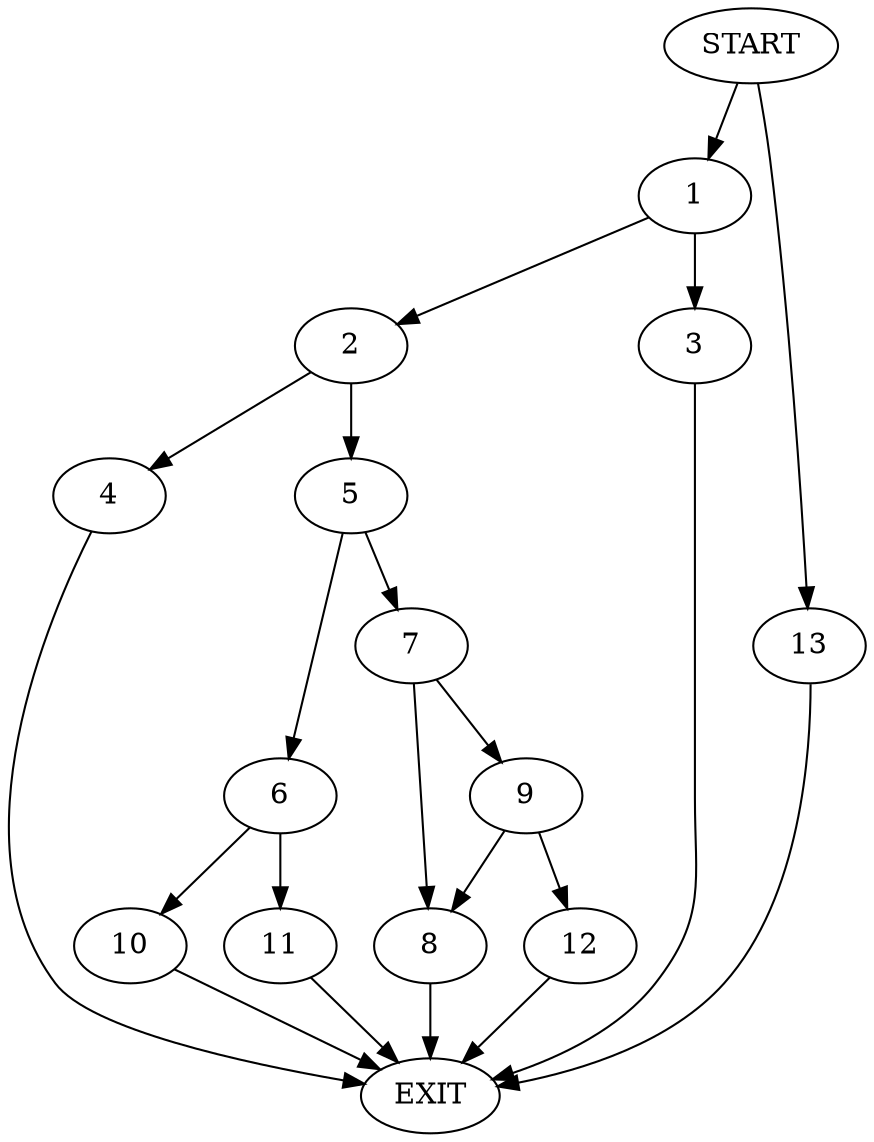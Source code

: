 digraph {
0 [label="START"]
14 [label="EXIT"]
0 -> 1
1 -> 2
1 -> 3
2 -> 4
2 -> 5
3 -> 14
5 -> 6
5 -> 7
4 -> 14
7 -> 8
7 -> 9
6 -> 10
6 -> 11
10 -> 14
11 -> 14
9 -> 8
9 -> 12
8 -> 14
12 -> 14
0 -> 13
13 -> 14
}
